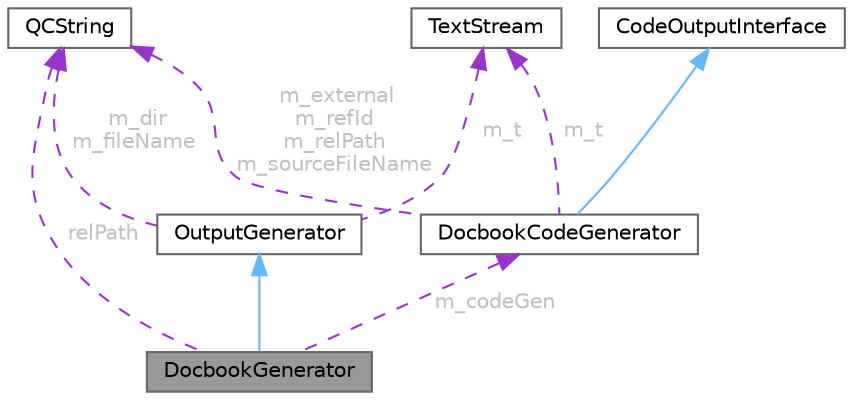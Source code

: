digraph "DocbookGenerator"
{
 // INTERACTIVE_SVG=YES
 // LATEX_PDF_SIZE
  bgcolor="transparent";
  edge [fontname=Helvetica,fontsize=10,labelfontname=Helvetica,labelfontsize=10];
  node [fontname=Helvetica,fontsize=10,shape=box,height=0.2,width=0.4];
  Node1 [label="DocbookGenerator",height=0.2,width=0.4,color="gray40", fillcolor="grey60", style="filled", fontcolor="black",tooltip=" "];
  Node2 -> Node1 [dir="back",color="steelblue1",style="solid"];
  Node2 [label="OutputGenerator",height=0.2,width=0.4,color="gray40", fillcolor="white", style="filled",URL="$d3/d8e/class_output_generator.html",tooltip="Abstract output generator."];
  Node3 -> Node2 [dir="back",color="darkorchid3",style="dashed",label=" m_t",fontcolor="grey" ];
  Node3 [label="TextStream",height=0.2,width=0.4,color="gray40", fillcolor="white", style="filled",URL="$d3/d30/class_text_stream.html",tooltip="Text streaming class that buffers data."];
  Node4 -> Node2 [dir="back",color="darkorchid3",style="dashed",label=" m_dir\nm_fileName",fontcolor="grey" ];
  Node4 [label="QCString",height=0.2,width=0.4,color="gray40", fillcolor="white", style="filled",URL="$d9/d45/class_q_c_string.html",tooltip="This is an alternative implementation of QCString."];
  Node4 -> Node1 [dir="back",color="darkorchid3",style="dashed",label=" relPath",fontcolor="grey" ];
  Node5 -> Node1 [dir="back",color="darkorchid3",style="dashed",label=" m_codeGen",fontcolor="grey" ];
  Node5 [label="DocbookCodeGenerator",height=0.2,width=0.4,color="gray40", fillcolor="white", style="filled",URL="$d7/d80/class_docbook_code_generator.html",tooltip=" "];
  Node6 -> Node5 [dir="back",color="steelblue1",style="solid"];
  Node6 [label="CodeOutputInterface",height=0.2,width=0.4,color="gray40", fillcolor="white", style="filled",URL="$d5/d9c/class_code_output_interface.html",tooltip="Output interface for code parser."];
  Node3 -> Node5 [dir="back",color="darkorchid3",style="dashed",label=" m_t",fontcolor="grey" ];
  Node4 -> Node5 [dir="back",color="darkorchid3",style="dashed",label=" m_external\nm_refId\nm_relPath\nm_sourceFileName",fontcolor="grey" ];
}

